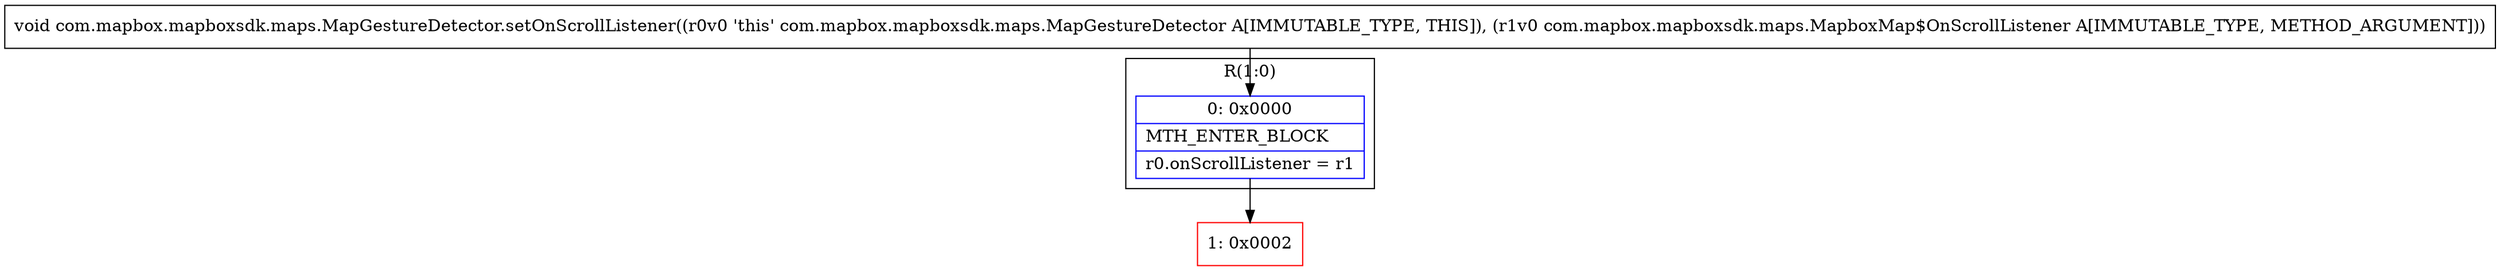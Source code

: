 digraph "CFG forcom.mapbox.mapboxsdk.maps.MapGestureDetector.setOnScrollListener(Lcom\/mapbox\/mapboxsdk\/maps\/MapboxMap$OnScrollListener;)V" {
subgraph cluster_Region_322779075 {
label = "R(1:0)";
node [shape=record,color=blue];
Node_0 [shape=record,label="{0\:\ 0x0000|MTH_ENTER_BLOCK\l|r0.onScrollListener = r1\l}"];
}
Node_1 [shape=record,color=red,label="{1\:\ 0x0002}"];
MethodNode[shape=record,label="{void com.mapbox.mapboxsdk.maps.MapGestureDetector.setOnScrollListener((r0v0 'this' com.mapbox.mapboxsdk.maps.MapGestureDetector A[IMMUTABLE_TYPE, THIS]), (r1v0 com.mapbox.mapboxsdk.maps.MapboxMap$OnScrollListener A[IMMUTABLE_TYPE, METHOD_ARGUMENT])) }"];
MethodNode -> Node_0;
Node_0 -> Node_1;
}

